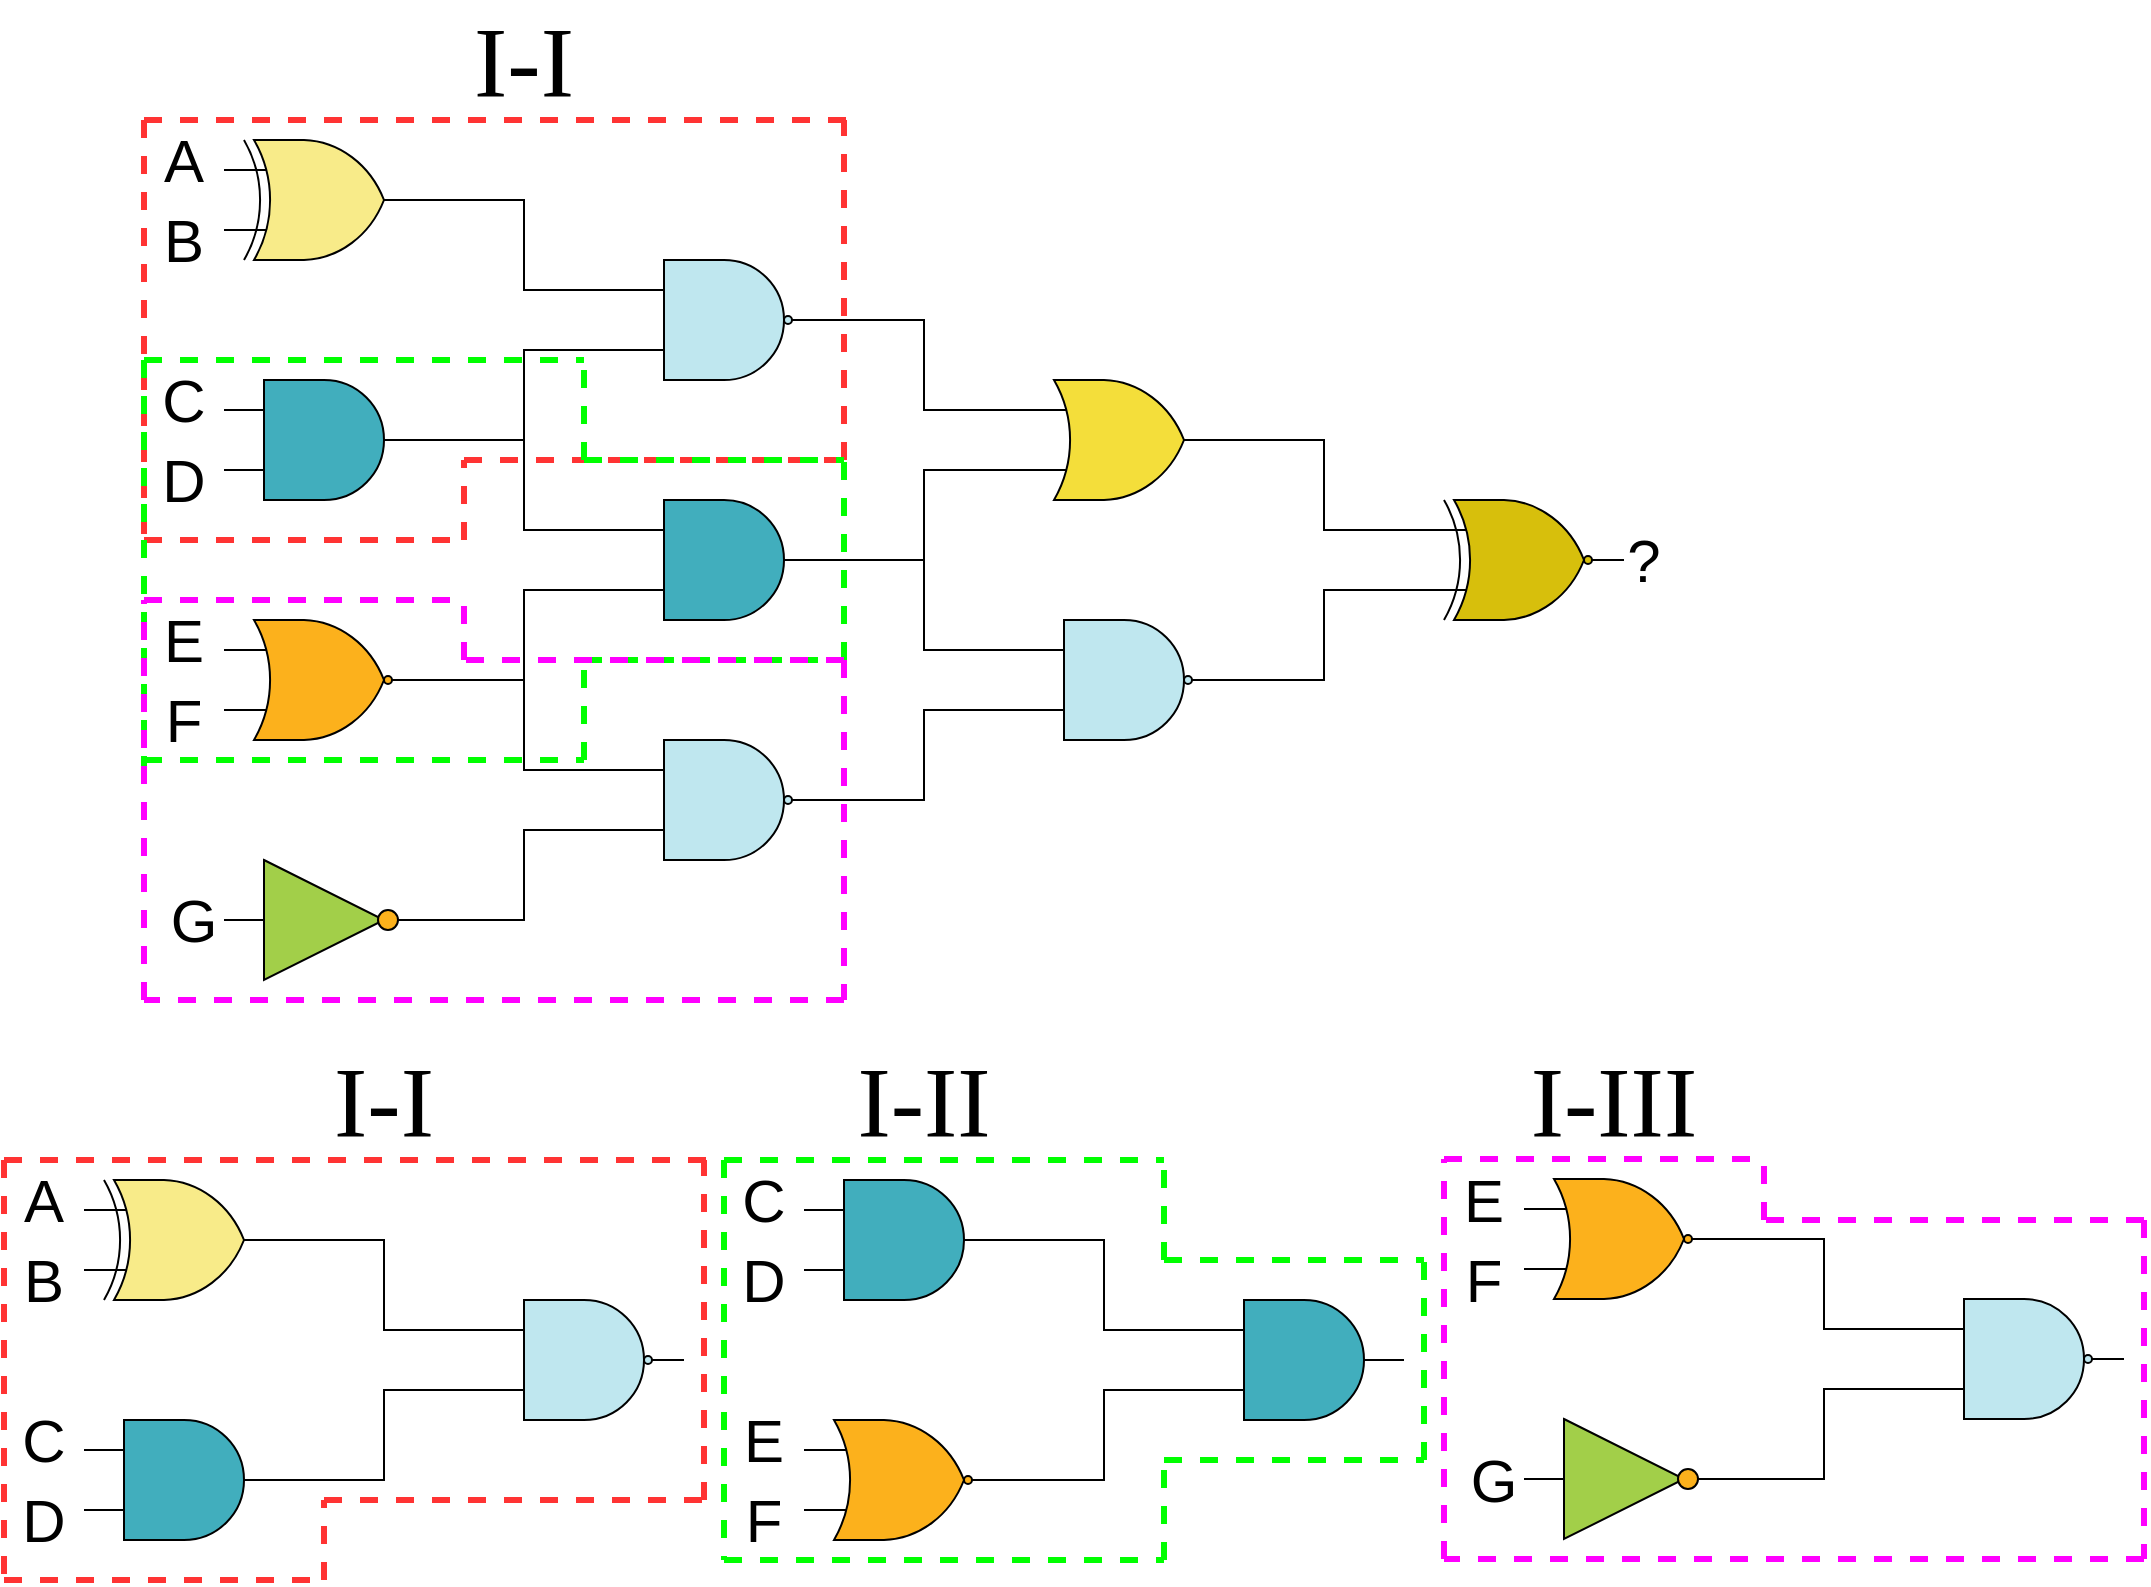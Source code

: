 <mxfile version="13.5.1" type="device"><diagram id="BAObNYN-m-Pum6dmhWTt" name="Page-1"><mxGraphModel dx="1024" dy="592" grid="1" gridSize="10" guides="1" tooltips="1" connect="1" arrows="1" fold="1" page="1" pageScale="1" pageWidth="1100" pageHeight="850" math="0" shadow="0"><root><mxCell id="0"/><mxCell id="1" parent="0"/><mxCell id="Qgq98GbJIRjpeRCqiiZQ-24" style="edgeStyle=orthogonalEdgeStyle;rounded=0;orthogonalLoop=1;jettySize=auto;html=1;exitX=1;exitY=0.5;exitDx=0;exitDy=0;exitPerimeter=0;entryX=0;entryY=0.25;entryDx=0;entryDy=0;entryPerimeter=0;endArrow=none;endFill=0;elbow=vertical;" edge="1" parent="1" source="Qgq98GbJIRjpeRCqiiZQ-1" target="Qgq98GbJIRjpeRCqiiZQ-8"><mxGeometry relative="1" as="geometry"/></mxCell><mxCell id="Qgq98GbJIRjpeRCqiiZQ-1" value="" style="verticalLabelPosition=bottom;shadow=0;dashed=0;align=center;html=1;verticalAlign=top;shape=mxgraph.electrical.logic_gates.logic_gate;operation=xor;fillColor=#F8EB89;" vertex="1" parent="1"><mxGeometry x="120" y="80" width="100" height="60" as="geometry"/></mxCell><mxCell id="Qgq98GbJIRjpeRCqiiZQ-2" value="" style="verticalLabelPosition=bottom;shadow=0;dashed=0;align=center;html=1;verticalAlign=top;shape=mxgraph.electrical.logic_gates.logic_gate;operation=and;fillColor=#41AEBD;" vertex="1" parent="1"><mxGeometry x="120" y="200" width="100" height="60" as="geometry"/></mxCell><mxCell id="Qgq98GbJIRjpeRCqiiZQ-4" value="" style="verticalLabelPosition=bottom;shadow=0;dashed=0;align=center;html=1;verticalAlign=top;shape=mxgraph.electrical.logic_gates.logic_gate;operation=or;negating=1;fillColor=#FCB11C;" vertex="1" parent="1"><mxGeometry x="120" y="320" width="100" height="60" as="geometry"/></mxCell><mxCell id="Qgq98GbJIRjpeRCqiiZQ-22" style="edgeStyle=orthogonalEdgeStyle;rounded=0;orthogonalLoop=1;jettySize=auto;html=1;exitX=0;exitY=0.5;exitDx=0;exitDy=0;entryX=1;entryY=0.5;entryDx=0;entryDy=0;endArrow=none;endFill=0;" edge="1" parent="1" source="Qgq98GbJIRjpeRCqiiZQ-5" target="Qgq98GbJIRjpeRCqiiZQ-20"><mxGeometry relative="1" as="geometry"/></mxCell><mxCell id="Qgq98GbJIRjpeRCqiiZQ-5" value="" style="triangle;whiteSpace=wrap;html=1;fillColor=#A2CF49;" vertex="1" parent="1"><mxGeometry x="140" y="440" width="60" height="60" as="geometry"/></mxCell><mxCell id="Qgq98GbJIRjpeRCqiiZQ-30" style="edgeStyle=orthogonalEdgeStyle;rounded=0;orthogonalLoop=1;jettySize=auto;html=1;exitX=1;exitY=0.5;exitDx=0;exitDy=0;entryX=0;entryY=0.75;entryDx=0;entryDy=0;entryPerimeter=0;endArrow=none;endFill=0;" edge="1" parent="1" source="Qgq98GbJIRjpeRCqiiZQ-6" target="Qgq98GbJIRjpeRCqiiZQ-7"><mxGeometry relative="1" as="geometry"><Array as="points"><mxPoint x="270" y="470"/><mxPoint x="270" y="425"/></Array></mxGeometry></mxCell><mxCell id="Qgq98GbJIRjpeRCqiiZQ-6" value="" style="ellipse;whiteSpace=wrap;html=1;aspect=fixed;fillColor=#FCB11C;" vertex="1" parent="1"><mxGeometry x="197" y="465" width="10" height="10" as="geometry"/></mxCell><mxCell id="Qgq98GbJIRjpeRCqiiZQ-29" style="edgeStyle=orthogonalEdgeStyle;rounded=0;orthogonalLoop=1;jettySize=auto;html=1;exitX=0;exitY=0.25;exitDx=0;exitDy=0;exitPerimeter=0;entryX=1;entryY=0.5;entryDx=0;entryDy=0;entryPerimeter=0;endArrow=none;endFill=0;" edge="1" parent="1" source="Qgq98GbJIRjpeRCqiiZQ-7" target="Qgq98GbJIRjpeRCqiiZQ-4"><mxGeometry relative="1" as="geometry"/></mxCell><mxCell id="Qgq98GbJIRjpeRCqiiZQ-7" value="" style="verticalLabelPosition=bottom;shadow=0;dashed=0;align=center;html=1;verticalAlign=top;shape=mxgraph.electrical.logic_gates.logic_gate;operation=and;negating=1;fillColor=#BFE7EF;" vertex="1" parent="1"><mxGeometry x="320" y="380" width="100" height="60" as="geometry"/></mxCell><mxCell id="Qgq98GbJIRjpeRCqiiZQ-25" style="edgeStyle=orthogonalEdgeStyle;rounded=0;orthogonalLoop=1;jettySize=auto;html=1;exitX=0;exitY=0.75;exitDx=0;exitDy=0;exitPerimeter=0;entryX=1;entryY=0.5;entryDx=0;entryDy=0;entryPerimeter=0;endArrow=none;endFill=0;" edge="1" parent="1" source="Qgq98GbJIRjpeRCqiiZQ-8" target="Qgq98GbJIRjpeRCqiiZQ-2"><mxGeometry relative="1" as="geometry"/></mxCell><mxCell id="Qgq98GbJIRjpeRCqiiZQ-31" style="edgeStyle=orthogonalEdgeStyle;rounded=0;orthogonalLoop=1;jettySize=auto;html=1;exitX=1;exitY=0.5;exitDx=0;exitDy=0;exitPerimeter=0;entryX=0;entryY=0.25;entryDx=0;entryDy=0;entryPerimeter=0;endArrow=none;endFill=0;" edge="1" parent="1" source="Qgq98GbJIRjpeRCqiiZQ-8" target="Qgq98GbJIRjpeRCqiiZQ-10"><mxGeometry relative="1" as="geometry"/></mxCell><mxCell id="Qgq98GbJIRjpeRCqiiZQ-8" value="" style="verticalLabelPosition=bottom;shadow=0;dashed=0;align=center;html=1;verticalAlign=top;shape=mxgraph.electrical.logic_gates.logic_gate;operation=and;negating=1;fillColor=#BFE7EF;" vertex="1" parent="1"><mxGeometry x="320" y="140" width="100" height="60" as="geometry"/></mxCell><mxCell id="Qgq98GbJIRjpeRCqiiZQ-26" style="edgeStyle=orthogonalEdgeStyle;rounded=0;orthogonalLoop=1;jettySize=auto;html=1;exitX=0;exitY=0.25;exitDx=0;exitDy=0;exitPerimeter=0;entryX=1;entryY=0.5;entryDx=0;entryDy=0;entryPerimeter=0;endArrow=none;endFill=0;" edge="1" parent="1" source="Qgq98GbJIRjpeRCqiiZQ-9" target="Qgq98GbJIRjpeRCqiiZQ-2"><mxGeometry relative="1" as="geometry"/></mxCell><mxCell id="Qgq98GbJIRjpeRCqiiZQ-27" style="edgeStyle=orthogonalEdgeStyle;rounded=0;orthogonalLoop=1;jettySize=auto;html=1;exitX=0;exitY=0.75;exitDx=0;exitDy=0;exitPerimeter=0;entryX=1;entryY=0.5;entryDx=0;entryDy=0;entryPerimeter=0;endArrow=none;endFill=0;" edge="1" parent="1" source="Qgq98GbJIRjpeRCqiiZQ-9" target="Qgq98GbJIRjpeRCqiiZQ-4"><mxGeometry relative="1" as="geometry"/></mxCell><mxCell id="Qgq98GbJIRjpeRCqiiZQ-32" style="edgeStyle=orthogonalEdgeStyle;rounded=0;orthogonalLoop=1;jettySize=auto;html=1;exitX=1;exitY=0.5;exitDx=0;exitDy=0;exitPerimeter=0;entryX=0;entryY=0.75;entryDx=0;entryDy=0;entryPerimeter=0;endArrow=none;endFill=0;" edge="1" parent="1" source="Qgq98GbJIRjpeRCqiiZQ-9" target="Qgq98GbJIRjpeRCqiiZQ-10"><mxGeometry relative="1" as="geometry"/></mxCell><mxCell id="Qgq98GbJIRjpeRCqiiZQ-9" value="" style="verticalLabelPosition=bottom;shadow=0;dashed=0;align=center;html=1;verticalAlign=top;shape=mxgraph.electrical.logic_gates.logic_gate;operation=and;fillColor=#41AEBD;" vertex="1" parent="1"><mxGeometry x="320" y="260" width="100" height="60" as="geometry"/></mxCell><mxCell id="Qgq98GbJIRjpeRCqiiZQ-35" style="edgeStyle=orthogonalEdgeStyle;rounded=0;orthogonalLoop=1;jettySize=auto;html=1;exitX=1;exitY=0.5;exitDx=0;exitDy=0;exitPerimeter=0;entryX=0;entryY=0.25;entryDx=0;entryDy=0;entryPerimeter=0;endArrow=none;endFill=0;" edge="1" parent="1" source="Qgq98GbJIRjpeRCqiiZQ-10" target="Qgq98GbJIRjpeRCqiiZQ-11"><mxGeometry relative="1" as="geometry"/></mxCell><mxCell id="Qgq98GbJIRjpeRCqiiZQ-10" value="" style="verticalLabelPosition=bottom;shadow=0;dashed=0;align=center;html=1;verticalAlign=top;shape=mxgraph.electrical.logic_gates.logic_gate;operation=or;fillColor=#F4DE3A;" vertex="1" parent="1"><mxGeometry x="520" y="200" width="100" height="60" as="geometry"/></mxCell><mxCell id="Qgq98GbJIRjpeRCqiiZQ-36" style="edgeStyle=orthogonalEdgeStyle;rounded=0;orthogonalLoop=1;jettySize=auto;html=1;exitX=0;exitY=0.75;exitDx=0;exitDy=0;exitPerimeter=0;entryX=1;entryY=0.5;entryDx=0;entryDy=0;entryPerimeter=0;endArrow=none;endFill=0;" edge="1" parent="1" source="Qgq98GbJIRjpeRCqiiZQ-11" target="Qgq98GbJIRjpeRCqiiZQ-12"><mxGeometry relative="1" as="geometry"/></mxCell><mxCell id="Qgq98GbJIRjpeRCqiiZQ-11" value="" style="verticalLabelPosition=bottom;shadow=0;dashed=0;align=center;html=1;verticalAlign=top;shape=mxgraph.electrical.logic_gates.logic_gate;operation=xor;negating=1;fillColor=#D7BF0C;" vertex="1" parent="1"><mxGeometry x="720" y="260" width="100" height="60" as="geometry"/></mxCell><mxCell id="Qgq98GbJIRjpeRCqiiZQ-33" style="edgeStyle=orthogonalEdgeStyle;rounded=0;orthogonalLoop=1;jettySize=auto;html=1;exitX=0;exitY=0.25;exitDx=0;exitDy=0;exitPerimeter=0;entryX=1;entryY=0.5;entryDx=0;entryDy=0;entryPerimeter=0;endArrow=none;endFill=0;" edge="1" parent="1" source="Qgq98GbJIRjpeRCqiiZQ-12" target="Qgq98GbJIRjpeRCqiiZQ-9"><mxGeometry relative="1" as="geometry"/></mxCell><mxCell id="Qgq98GbJIRjpeRCqiiZQ-34" style="edgeStyle=orthogonalEdgeStyle;rounded=0;orthogonalLoop=1;jettySize=auto;html=1;exitX=0;exitY=0.75;exitDx=0;exitDy=0;exitPerimeter=0;entryX=1;entryY=0.5;entryDx=0;entryDy=0;entryPerimeter=0;endArrow=none;endFill=0;" edge="1" parent="1" source="Qgq98GbJIRjpeRCqiiZQ-12" target="Qgq98GbJIRjpeRCqiiZQ-7"><mxGeometry relative="1" as="geometry"/></mxCell><mxCell id="Qgq98GbJIRjpeRCqiiZQ-12" value="" style="verticalLabelPosition=bottom;shadow=0;dashed=0;align=center;html=1;verticalAlign=top;shape=mxgraph.electrical.logic_gates.logic_gate;operation=and;negating=1;fillColor=#BFE7EF;" vertex="1" parent="1"><mxGeometry x="520" y="320" width="100" height="60" as="geometry"/></mxCell><mxCell id="Qgq98GbJIRjpeRCqiiZQ-13" value="&lt;font style=&quot;font-size: 30px&quot;&gt;?&lt;/font&gt;" style="text;html=1;strokeColor=none;fillColor=none;align=center;verticalAlign=middle;whiteSpace=wrap;rounded=0;" vertex="1" parent="1"><mxGeometry x="820" y="280" width="20" height="20" as="geometry"/></mxCell><mxCell id="Qgq98GbJIRjpeRCqiiZQ-14" value="&lt;font style=&quot;font-size: 30px&quot;&gt;A&lt;/font&gt;" style="text;html=1;strokeColor=none;fillColor=none;align=center;verticalAlign=middle;whiteSpace=wrap;rounded=0;" vertex="1" parent="1"><mxGeometry x="90" y="80" width="20" height="20" as="geometry"/></mxCell><mxCell id="Qgq98GbJIRjpeRCqiiZQ-15" value="&lt;font style=&quot;font-size: 30px&quot;&gt;B&lt;/font&gt;" style="text;html=1;strokeColor=none;fillColor=none;align=center;verticalAlign=middle;whiteSpace=wrap;rounded=0;" vertex="1" parent="1"><mxGeometry x="90" y="120" width="20" height="20" as="geometry"/></mxCell><mxCell id="Qgq98GbJIRjpeRCqiiZQ-16" value="&lt;font style=&quot;font-size: 30px&quot;&gt;C&lt;/font&gt;" style="text;html=1;strokeColor=none;fillColor=none;align=center;verticalAlign=middle;whiteSpace=wrap;rounded=0;" vertex="1" parent="1"><mxGeometry x="90" y="200" width="20" height="20" as="geometry"/></mxCell><mxCell id="Qgq98GbJIRjpeRCqiiZQ-17" value="&lt;font style=&quot;font-size: 30px&quot;&gt;D&lt;/font&gt;" style="text;html=1;strokeColor=none;fillColor=none;align=center;verticalAlign=middle;whiteSpace=wrap;rounded=0;" vertex="1" parent="1"><mxGeometry x="90" y="240" width="20" height="20" as="geometry"/></mxCell><mxCell id="Qgq98GbJIRjpeRCqiiZQ-18" value="&lt;font style=&quot;font-size: 30px&quot;&gt;E&lt;/font&gt;" style="text;html=1;strokeColor=none;fillColor=none;align=center;verticalAlign=middle;whiteSpace=wrap;rounded=0;" vertex="1" parent="1"><mxGeometry x="90" y="320" width="20" height="20" as="geometry"/></mxCell><mxCell id="Qgq98GbJIRjpeRCqiiZQ-19" value="&lt;font style=&quot;font-size: 30px&quot;&gt;F&lt;/font&gt;" style="text;html=1;strokeColor=none;fillColor=none;align=center;verticalAlign=middle;whiteSpace=wrap;rounded=0;" vertex="1" parent="1"><mxGeometry x="90" y="360" width="20" height="20" as="geometry"/></mxCell><mxCell id="Qgq98GbJIRjpeRCqiiZQ-20" value="&lt;font style=&quot;font-size: 30px&quot;&gt;G&lt;/font&gt;" style="text;html=1;strokeColor=none;fillColor=none;align=center;verticalAlign=middle;whiteSpace=wrap;rounded=0;" vertex="1" parent="1"><mxGeometry x="90" y="460" width="30" height="20" as="geometry"/></mxCell><mxCell id="Qgq98GbJIRjpeRCqiiZQ-38" value="" style="endArrow=none;dashed=1;html=1;strokeWidth=3;strokeColor=#FF3333;" edge="1" parent="1"><mxGeometry width="50" height="50" relative="1" as="geometry"><mxPoint x="80" y="70" as="sourcePoint"/><mxPoint x="440" y="70" as="targetPoint"/></mxGeometry></mxCell><mxCell id="Qgq98GbJIRjpeRCqiiZQ-39" value="" style="endArrow=none;dashed=1;html=1;strokeWidth=3;strokeColor=#FF3333;" edge="1" parent="1"><mxGeometry width="50" height="50" relative="1" as="geometry"><mxPoint x="430" y="240" as="sourcePoint"/><mxPoint x="430" y="70" as="targetPoint"/></mxGeometry></mxCell><mxCell id="Qgq98GbJIRjpeRCqiiZQ-40" value="" style="endArrow=none;dashed=1;html=1;strokeWidth=3;strokeColor=#FF3333;" edge="1" parent="1"><mxGeometry width="50" height="50" relative="1" as="geometry"><mxPoint x="240" y="240" as="sourcePoint"/><mxPoint x="430" y="240" as="targetPoint"/></mxGeometry></mxCell><mxCell id="Qgq98GbJIRjpeRCqiiZQ-41" value="" style="endArrow=none;dashed=1;html=1;strokeWidth=3;strokeColor=#FF3333;" edge="1" parent="1"><mxGeometry width="50" height="50" relative="1" as="geometry"><mxPoint x="240" y="280" as="sourcePoint"/><mxPoint x="240" y="240" as="targetPoint"/></mxGeometry></mxCell><mxCell id="Qgq98GbJIRjpeRCqiiZQ-42" value="" style="endArrow=none;dashed=1;html=1;strokeWidth=3;strokeColor=#FF3333;" edge="1" parent="1"><mxGeometry width="50" height="50" relative="1" as="geometry"><mxPoint x="80" y="280" as="sourcePoint"/><mxPoint x="240" y="280" as="targetPoint"/></mxGeometry></mxCell><mxCell id="Qgq98GbJIRjpeRCqiiZQ-43" value="" style="endArrow=none;dashed=1;html=1;strokeWidth=3;strokeColor=#FF3333;" edge="1" parent="1"><mxGeometry width="50" height="50" relative="1" as="geometry"><mxPoint x="80" y="70" as="sourcePoint"/><mxPoint x="80" y="280" as="targetPoint"/></mxGeometry></mxCell><mxCell id="Qgq98GbJIRjpeRCqiiZQ-44" value="&lt;font style=&quot;font-size: 50px&quot; face=&quot;Times New Roman&quot;&gt;I-I&lt;/font&gt;" style="text;html=1;strokeColor=none;fillColor=none;align=center;verticalAlign=middle;whiteSpace=wrap;rounded=0;dashed=1;" vertex="1" parent="1"><mxGeometry x="230" y="30" width="80" height="20" as="geometry"/></mxCell><mxCell id="Qgq98GbJIRjpeRCqiiZQ-45" value="" style="endArrow=none;dashed=1;html=1;strokeWidth=3;strokeColor=#00FF00;" edge="1" parent="1"><mxGeometry width="50" height="50" relative="1" as="geometry"><mxPoint x="80" y="190" as="sourcePoint"/><mxPoint x="300" y="190" as="targetPoint"/></mxGeometry></mxCell><mxCell id="Qgq98GbJIRjpeRCqiiZQ-46" value="" style="endArrow=none;dashed=1;html=1;strokeWidth=3;strokeColor=#00FF00;" edge="1" parent="1"><mxGeometry width="50" height="50" relative="1" as="geometry"><mxPoint x="300" y="240" as="sourcePoint"/><mxPoint x="300" y="190" as="targetPoint"/></mxGeometry></mxCell><mxCell id="Qgq98GbJIRjpeRCqiiZQ-47" value="" style="endArrow=none;dashed=1;html=1;strokeWidth=3;strokeColor=#00FF00;" edge="1" parent="1"><mxGeometry width="50" height="50" relative="1" as="geometry"><mxPoint x="430" y="340" as="sourcePoint"/><mxPoint x="430" y="240" as="targetPoint"/></mxGeometry></mxCell><mxCell id="Qgq98GbJIRjpeRCqiiZQ-48" value="" style="endArrow=none;dashed=1;html=1;strokeWidth=3;strokeColor=#00FF00;" edge="1" parent="1"><mxGeometry width="50" height="50" relative="1" as="geometry"><mxPoint x="80" y="390" as="sourcePoint"/><mxPoint x="300" y="390" as="targetPoint"/></mxGeometry></mxCell><mxCell id="Qgq98GbJIRjpeRCqiiZQ-49" value="" style="endArrow=none;dashed=1;html=1;strokeWidth=3;strokeColor=#00FF00;" edge="1" parent="1"><mxGeometry width="50" height="50" relative="1" as="geometry"><mxPoint x="80" y="190" as="sourcePoint"/><mxPoint x="80" y="400" as="targetPoint"/></mxGeometry></mxCell><mxCell id="Qgq98GbJIRjpeRCqiiZQ-50" value="" style="endArrow=none;dashed=1;html=1;strokeWidth=3;strokeColor=#00FF00;" edge="1" parent="1"><mxGeometry width="50" height="50" relative="1" as="geometry"><mxPoint x="300" y="390" as="sourcePoint"/><mxPoint x="300" y="340" as="targetPoint"/></mxGeometry></mxCell><mxCell id="Qgq98GbJIRjpeRCqiiZQ-51" value="" style="endArrow=none;dashed=1;html=1;strokeWidth=3;strokeColor=#00FF00;" edge="1" parent="1"><mxGeometry width="50" height="50" relative="1" as="geometry"><mxPoint x="300" y="340" as="sourcePoint"/><mxPoint x="430" y="340" as="targetPoint"/></mxGeometry></mxCell><mxCell id="Qgq98GbJIRjpeRCqiiZQ-52" value="" style="endArrow=none;dashed=1;html=1;strokeWidth=3;strokeColor=#00FF00;" edge="1" parent="1"><mxGeometry width="50" height="50" relative="1" as="geometry"><mxPoint x="300" y="240" as="sourcePoint"/><mxPoint x="430" y="240" as="targetPoint"/></mxGeometry></mxCell><mxCell id="Qgq98GbJIRjpeRCqiiZQ-53" value="" style="endArrow=none;dashed=1;html=1;strokeWidth=3;strokeColor=#FF00FF;" edge="1" parent="1"><mxGeometry width="50" height="50" relative="1" as="geometry"><mxPoint x="80" y="310" as="sourcePoint"/><mxPoint x="240" y="310" as="targetPoint"/></mxGeometry></mxCell><mxCell id="Qgq98GbJIRjpeRCqiiZQ-54" value="" style="endArrow=none;dashed=1;html=1;strokeWidth=3;strokeColor=#FF00FF;" edge="1" parent="1"><mxGeometry width="50" height="50" relative="1" as="geometry"><mxPoint x="240" y="340" as="sourcePoint"/><mxPoint x="240" y="310" as="targetPoint"/></mxGeometry></mxCell><mxCell id="Qgq98GbJIRjpeRCqiiZQ-55" value="" style="endArrow=none;dashed=1;html=1;strokeWidth=3;strokeColor=#FF00FF;" edge="1" parent="1"><mxGeometry width="50" height="50" relative="1" as="geometry"><mxPoint x="430" y="340" as="sourcePoint"/><mxPoint x="240" y="340" as="targetPoint"/></mxGeometry></mxCell><mxCell id="Qgq98GbJIRjpeRCqiiZQ-56" value="" style="endArrow=none;dashed=1;html=1;strokeWidth=3;strokeColor=#FF00FF;" edge="1" parent="1"><mxGeometry width="50" height="50" relative="1" as="geometry"><mxPoint x="430" y="340" as="sourcePoint"/><mxPoint x="430" y="510" as="targetPoint"/></mxGeometry></mxCell><mxCell id="Qgq98GbJIRjpeRCqiiZQ-57" value="" style="endArrow=none;dashed=1;html=1;strokeWidth=3;strokeColor=#FF00FF;" edge="1" parent="1"><mxGeometry width="50" height="50" relative="1" as="geometry"><mxPoint x="430" y="510" as="sourcePoint"/><mxPoint x="80" y="510" as="targetPoint"/></mxGeometry></mxCell><mxCell id="Qgq98GbJIRjpeRCqiiZQ-58" value="" style="endArrow=none;dashed=1;html=1;strokeWidth=3;strokeColor=#FF00FF;" edge="1" parent="1"><mxGeometry width="50" height="50" relative="1" as="geometry"><mxPoint x="80" y="510" as="sourcePoint"/><mxPoint x="80" y="310" as="targetPoint"/></mxGeometry></mxCell><mxCell id="Qgq98GbJIRjpeRCqiiZQ-59" value="" style="verticalLabelPosition=bottom;shadow=0;dashed=0;align=center;html=1;verticalAlign=top;shape=mxgraph.electrical.logic_gates.logic_gate;operation=and;fillColor=#41AEBD;" vertex="1" parent="1"><mxGeometry x="410" y="600" width="100" height="60" as="geometry"/></mxCell><mxCell id="Qgq98GbJIRjpeRCqiiZQ-60" value="" style="verticalLabelPosition=bottom;shadow=0;dashed=0;align=center;html=1;verticalAlign=top;shape=mxgraph.electrical.logic_gates.logic_gate;operation=or;negating=1;fillColor=#FCB11C;" vertex="1" parent="1"><mxGeometry x="410" y="720" width="100" height="60" as="geometry"/></mxCell><mxCell id="Qgq98GbJIRjpeRCqiiZQ-63" style="edgeStyle=orthogonalEdgeStyle;rounded=0;orthogonalLoop=1;jettySize=auto;html=1;exitX=0;exitY=0.25;exitDx=0;exitDy=0;exitPerimeter=0;entryX=1;entryY=0.5;entryDx=0;entryDy=0;entryPerimeter=0;endArrow=none;endFill=0;" edge="1" parent="1" source="Qgq98GbJIRjpeRCqiiZQ-65" target="Qgq98GbJIRjpeRCqiiZQ-59"><mxGeometry relative="1" as="geometry"/></mxCell><mxCell id="Qgq98GbJIRjpeRCqiiZQ-64" style="edgeStyle=orthogonalEdgeStyle;rounded=0;orthogonalLoop=1;jettySize=auto;html=1;exitX=0;exitY=0.75;exitDx=0;exitDy=0;exitPerimeter=0;entryX=1;entryY=0.5;entryDx=0;entryDy=0;entryPerimeter=0;endArrow=none;endFill=0;" edge="1" parent="1" source="Qgq98GbJIRjpeRCqiiZQ-65" target="Qgq98GbJIRjpeRCqiiZQ-60"><mxGeometry relative="1" as="geometry"/></mxCell><mxCell id="Qgq98GbJIRjpeRCqiiZQ-65" value="" style="verticalLabelPosition=bottom;shadow=0;dashed=0;align=center;html=1;verticalAlign=top;shape=mxgraph.electrical.logic_gates.logic_gate;operation=and;fillColor=#41AEBD;" vertex="1" parent="1"><mxGeometry x="610" y="660" width="100" height="60" as="geometry"/></mxCell><mxCell id="Qgq98GbJIRjpeRCqiiZQ-66" value="&lt;font style=&quot;font-size: 30px&quot;&gt;C&lt;/font&gt;" style="text;html=1;strokeColor=none;fillColor=none;align=center;verticalAlign=middle;whiteSpace=wrap;rounded=0;" vertex="1" parent="1"><mxGeometry x="380" y="600" width="20" height="20" as="geometry"/></mxCell><mxCell id="Qgq98GbJIRjpeRCqiiZQ-67" value="&lt;font style=&quot;font-size: 30px&quot;&gt;D&lt;/font&gt;" style="text;html=1;strokeColor=none;fillColor=none;align=center;verticalAlign=middle;whiteSpace=wrap;rounded=0;" vertex="1" parent="1"><mxGeometry x="380" y="640" width="20" height="20" as="geometry"/></mxCell><mxCell id="Qgq98GbJIRjpeRCqiiZQ-68" value="&lt;font style=&quot;font-size: 30px&quot;&gt;E&lt;/font&gt;" style="text;html=1;strokeColor=none;fillColor=none;align=center;verticalAlign=middle;whiteSpace=wrap;rounded=0;" vertex="1" parent="1"><mxGeometry x="380" y="720" width="20" height="20" as="geometry"/></mxCell><mxCell id="Qgq98GbJIRjpeRCqiiZQ-69" value="&lt;font style=&quot;font-size: 30px&quot;&gt;F&lt;/font&gt;" style="text;html=1;strokeColor=none;fillColor=none;align=center;verticalAlign=middle;whiteSpace=wrap;rounded=0;" vertex="1" parent="1"><mxGeometry x="380" y="760" width="20" height="20" as="geometry"/></mxCell><mxCell id="Qgq98GbJIRjpeRCqiiZQ-73" value="" style="endArrow=none;dashed=1;html=1;strokeWidth=3;strokeColor=#00FF00;" edge="1" parent="1"><mxGeometry width="50" height="50" relative="1" as="geometry"><mxPoint x="370" y="590" as="sourcePoint"/><mxPoint x="590" y="590" as="targetPoint"/></mxGeometry></mxCell><mxCell id="Qgq98GbJIRjpeRCqiiZQ-74" value="" style="endArrow=none;dashed=1;html=1;strokeWidth=3;strokeColor=#00FF00;" edge="1" parent="1"><mxGeometry width="50" height="50" relative="1" as="geometry"><mxPoint x="590" y="640" as="sourcePoint"/><mxPoint x="590" y="590" as="targetPoint"/></mxGeometry></mxCell><mxCell id="Qgq98GbJIRjpeRCqiiZQ-75" value="" style="endArrow=none;dashed=1;html=1;strokeWidth=3;strokeColor=#00FF00;" edge="1" parent="1"><mxGeometry width="50" height="50" relative="1" as="geometry"><mxPoint x="720" y="740" as="sourcePoint"/><mxPoint x="720" y="640" as="targetPoint"/></mxGeometry></mxCell><mxCell id="Qgq98GbJIRjpeRCqiiZQ-76" value="" style="endArrow=none;dashed=1;html=1;strokeWidth=3;strokeColor=#00FF00;" edge="1" parent="1"><mxGeometry width="50" height="50" relative="1" as="geometry"><mxPoint x="370" y="790" as="sourcePoint"/><mxPoint x="590" y="790" as="targetPoint"/></mxGeometry></mxCell><mxCell id="Qgq98GbJIRjpeRCqiiZQ-77" value="" style="endArrow=none;dashed=1;html=1;strokeWidth=3;strokeColor=#00FF00;" edge="1" parent="1"><mxGeometry width="50" height="50" relative="1" as="geometry"><mxPoint x="370" y="590" as="sourcePoint"/><mxPoint x="370" y="790" as="targetPoint"/></mxGeometry></mxCell><mxCell id="Qgq98GbJIRjpeRCqiiZQ-78" value="" style="endArrow=none;dashed=1;html=1;strokeWidth=3;strokeColor=#00FF00;" edge="1" parent="1"><mxGeometry width="50" height="50" relative="1" as="geometry"><mxPoint x="590" y="790" as="sourcePoint"/><mxPoint x="590" y="740" as="targetPoint"/></mxGeometry></mxCell><mxCell id="Qgq98GbJIRjpeRCqiiZQ-79" value="" style="endArrow=none;dashed=1;html=1;strokeWidth=3;strokeColor=#00FF00;" edge="1" parent="1"><mxGeometry width="50" height="50" relative="1" as="geometry"><mxPoint x="590" y="740" as="sourcePoint"/><mxPoint x="720" y="740" as="targetPoint"/></mxGeometry></mxCell><mxCell id="Qgq98GbJIRjpeRCqiiZQ-80" value="" style="endArrow=none;dashed=1;html=1;strokeWidth=3;strokeColor=#00FF00;" edge="1" parent="1"><mxGeometry width="50" height="50" relative="1" as="geometry"><mxPoint x="590" y="640" as="sourcePoint"/><mxPoint x="720" y="640" as="targetPoint"/></mxGeometry></mxCell><mxCell id="Qgq98GbJIRjpeRCqiiZQ-84" value="&lt;font style=&quot;font-size: 50px&quot; face=&quot;Times New Roman&quot;&gt;I-II&lt;/font&gt;" style="text;html=1;strokeColor=none;fillColor=none;align=center;verticalAlign=middle;whiteSpace=wrap;rounded=0;dashed=1;" vertex="1" parent="1"><mxGeometry x="430" y="550" width="80" height="20" as="geometry"/></mxCell><mxCell id="Qgq98GbJIRjpeRCqiiZQ-85" style="edgeStyle=orthogonalEdgeStyle;rounded=0;orthogonalLoop=1;jettySize=auto;html=1;exitX=1;exitY=0.5;exitDx=0;exitDy=0;exitPerimeter=0;entryX=0;entryY=0.25;entryDx=0;entryDy=0;entryPerimeter=0;endArrow=none;endFill=0;elbow=vertical;" edge="1" parent="1" source="Qgq98GbJIRjpeRCqiiZQ-86" target="Qgq98GbJIRjpeRCqiiZQ-89"><mxGeometry relative="1" as="geometry"/></mxCell><mxCell id="Qgq98GbJIRjpeRCqiiZQ-86" value="" style="verticalLabelPosition=bottom;shadow=0;dashed=0;align=center;html=1;verticalAlign=top;shape=mxgraph.electrical.logic_gates.logic_gate;operation=xor;fillColor=#F8EB89;" vertex="1" parent="1"><mxGeometry x="50" y="600" width="100" height="60" as="geometry"/></mxCell><mxCell id="Qgq98GbJIRjpeRCqiiZQ-87" value="" style="verticalLabelPosition=bottom;shadow=0;dashed=0;align=center;html=1;verticalAlign=top;shape=mxgraph.electrical.logic_gates.logic_gate;operation=and;fillColor=#41AEBD;" vertex="1" parent="1"><mxGeometry x="50" y="720" width="100" height="60" as="geometry"/></mxCell><mxCell id="Qgq98GbJIRjpeRCqiiZQ-88" style="edgeStyle=orthogonalEdgeStyle;rounded=0;orthogonalLoop=1;jettySize=auto;html=1;exitX=0;exitY=0.75;exitDx=0;exitDy=0;exitPerimeter=0;entryX=1;entryY=0.5;entryDx=0;entryDy=0;entryPerimeter=0;endArrow=none;endFill=0;" edge="1" parent="1" source="Qgq98GbJIRjpeRCqiiZQ-89" target="Qgq98GbJIRjpeRCqiiZQ-87"><mxGeometry relative="1" as="geometry"/></mxCell><mxCell id="Qgq98GbJIRjpeRCqiiZQ-89" value="" style="verticalLabelPosition=bottom;shadow=0;dashed=0;align=center;html=1;verticalAlign=top;shape=mxgraph.electrical.logic_gates.logic_gate;operation=and;negating=1;fillColor=#BFE7EF;" vertex="1" parent="1"><mxGeometry x="250" y="660" width="100" height="60" as="geometry"/></mxCell><mxCell id="Qgq98GbJIRjpeRCqiiZQ-91" value="&lt;font style=&quot;font-size: 30px&quot;&gt;A&lt;/font&gt;" style="text;html=1;strokeColor=none;fillColor=none;align=center;verticalAlign=middle;whiteSpace=wrap;rounded=0;" vertex="1" parent="1"><mxGeometry x="20" y="600" width="20" height="20" as="geometry"/></mxCell><mxCell id="Qgq98GbJIRjpeRCqiiZQ-92" value="&lt;font style=&quot;font-size: 30px&quot;&gt;B&lt;/font&gt;" style="text;html=1;strokeColor=none;fillColor=none;align=center;verticalAlign=middle;whiteSpace=wrap;rounded=0;" vertex="1" parent="1"><mxGeometry x="20" y="640" width="20" height="20" as="geometry"/></mxCell><mxCell id="Qgq98GbJIRjpeRCqiiZQ-93" value="&lt;font style=&quot;font-size: 30px&quot;&gt;C&lt;/font&gt;" style="text;html=1;strokeColor=none;fillColor=none;align=center;verticalAlign=middle;whiteSpace=wrap;rounded=0;" vertex="1" parent="1"><mxGeometry x="20" y="720" width="20" height="20" as="geometry"/></mxCell><mxCell id="Qgq98GbJIRjpeRCqiiZQ-94" value="&lt;font style=&quot;font-size: 30px&quot;&gt;D&lt;/font&gt;" style="text;html=1;strokeColor=none;fillColor=none;align=center;verticalAlign=middle;whiteSpace=wrap;rounded=0;" vertex="1" parent="1"><mxGeometry x="20" y="760" width="20" height="20" as="geometry"/></mxCell><mxCell id="Qgq98GbJIRjpeRCqiiZQ-95" value="" style="endArrow=none;dashed=1;html=1;strokeWidth=3;strokeColor=#FF3333;" edge="1" parent="1"><mxGeometry width="50" height="50" relative="1" as="geometry"><mxPoint x="10" y="590" as="sourcePoint"/><mxPoint x="370" y="590" as="targetPoint"/></mxGeometry></mxCell><mxCell id="Qgq98GbJIRjpeRCqiiZQ-96" value="" style="endArrow=none;dashed=1;html=1;strokeWidth=3;strokeColor=#FF3333;" edge="1" parent="1"><mxGeometry width="50" height="50" relative="1" as="geometry"><mxPoint x="360" y="760" as="sourcePoint"/><mxPoint x="360" y="590" as="targetPoint"/></mxGeometry></mxCell><mxCell id="Qgq98GbJIRjpeRCqiiZQ-97" value="" style="endArrow=none;dashed=1;html=1;strokeWidth=3;strokeColor=#FF3333;" edge="1" parent="1"><mxGeometry width="50" height="50" relative="1" as="geometry"><mxPoint x="170" y="760" as="sourcePoint"/><mxPoint x="360" y="760" as="targetPoint"/></mxGeometry></mxCell><mxCell id="Qgq98GbJIRjpeRCqiiZQ-98" value="" style="endArrow=none;dashed=1;html=1;strokeWidth=3;strokeColor=#FF3333;" edge="1" parent="1"><mxGeometry width="50" height="50" relative="1" as="geometry"><mxPoint x="170" y="800" as="sourcePoint"/><mxPoint x="170" y="760" as="targetPoint"/></mxGeometry></mxCell><mxCell id="Qgq98GbJIRjpeRCqiiZQ-99" value="" style="endArrow=none;dashed=1;html=1;strokeWidth=3;strokeColor=#FF3333;" edge="1" parent="1"><mxGeometry width="50" height="50" relative="1" as="geometry"><mxPoint x="10" y="800" as="sourcePoint"/><mxPoint x="170" y="800" as="targetPoint"/></mxGeometry></mxCell><mxCell id="Qgq98GbJIRjpeRCqiiZQ-100" value="" style="endArrow=none;dashed=1;html=1;strokeWidth=3;strokeColor=#FF3333;" edge="1" parent="1"><mxGeometry width="50" height="50" relative="1" as="geometry"><mxPoint x="10" y="590" as="sourcePoint"/><mxPoint x="10" y="800" as="targetPoint"/></mxGeometry></mxCell><mxCell id="Qgq98GbJIRjpeRCqiiZQ-101" value="&lt;font style=&quot;font-size: 50px&quot; face=&quot;Times New Roman&quot;&gt;I-I&lt;/font&gt;" style="text;html=1;strokeColor=none;fillColor=none;align=center;verticalAlign=middle;whiteSpace=wrap;rounded=0;dashed=1;" vertex="1" parent="1"><mxGeometry x="160" y="550" width="80" height="20" as="geometry"/></mxCell><mxCell id="Qgq98GbJIRjpeRCqiiZQ-105" value="" style="verticalLabelPosition=bottom;shadow=0;dashed=0;align=center;html=1;verticalAlign=top;shape=mxgraph.electrical.logic_gates.logic_gate;operation=or;negating=1;fillColor=#FCB11C;" vertex="1" parent="1"><mxGeometry x="770" y="599.5" width="100" height="60" as="geometry"/></mxCell><mxCell id="Qgq98GbJIRjpeRCqiiZQ-106" style="edgeStyle=orthogonalEdgeStyle;rounded=0;orthogonalLoop=1;jettySize=auto;html=1;exitX=0;exitY=0.5;exitDx=0;exitDy=0;entryX=1;entryY=0.5;entryDx=0;entryDy=0;endArrow=none;endFill=0;" edge="1" parent="1" source="Qgq98GbJIRjpeRCqiiZQ-107" target="Qgq98GbJIRjpeRCqiiZQ-115"><mxGeometry relative="1" as="geometry"/></mxCell><mxCell id="Qgq98GbJIRjpeRCqiiZQ-107" value="" style="triangle;whiteSpace=wrap;html=1;fillColor=#A2CF49;" vertex="1" parent="1"><mxGeometry x="790" y="719.5" width="60" height="60" as="geometry"/></mxCell><mxCell id="Qgq98GbJIRjpeRCqiiZQ-108" style="edgeStyle=orthogonalEdgeStyle;rounded=0;orthogonalLoop=1;jettySize=auto;html=1;exitX=1;exitY=0.5;exitDx=0;exitDy=0;entryX=0;entryY=0.75;entryDx=0;entryDy=0;entryPerimeter=0;endArrow=none;endFill=0;" edge="1" parent="1" source="Qgq98GbJIRjpeRCqiiZQ-109" target="Qgq98GbJIRjpeRCqiiZQ-111"><mxGeometry relative="1" as="geometry"><Array as="points"><mxPoint x="920" y="749.5"/><mxPoint x="920" y="704.5"/></Array></mxGeometry></mxCell><mxCell id="Qgq98GbJIRjpeRCqiiZQ-109" value="" style="ellipse;whiteSpace=wrap;html=1;aspect=fixed;fillColor=#FCB11C;" vertex="1" parent="1"><mxGeometry x="847" y="744.5" width="10" height="10" as="geometry"/></mxCell><mxCell id="Qgq98GbJIRjpeRCqiiZQ-110" style="edgeStyle=orthogonalEdgeStyle;rounded=0;orthogonalLoop=1;jettySize=auto;html=1;exitX=0;exitY=0.25;exitDx=0;exitDy=0;exitPerimeter=0;entryX=1;entryY=0.5;entryDx=0;entryDy=0;entryPerimeter=0;endArrow=none;endFill=0;" edge="1" parent="1" source="Qgq98GbJIRjpeRCqiiZQ-111" target="Qgq98GbJIRjpeRCqiiZQ-105"><mxGeometry relative="1" as="geometry"/></mxCell><mxCell id="Qgq98GbJIRjpeRCqiiZQ-111" value="" style="verticalLabelPosition=bottom;shadow=0;dashed=0;align=center;html=1;verticalAlign=top;shape=mxgraph.electrical.logic_gates.logic_gate;operation=and;negating=1;fillColor=#BFE7EF;" vertex="1" parent="1"><mxGeometry x="970" y="659.5" width="100" height="60" as="geometry"/></mxCell><mxCell id="Qgq98GbJIRjpeRCqiiZQ-113" value="&lt;font style=&quot;font-size: 30px&quot;&gt;E&lt;/font&gt;" style="text;html=1;strokeColor=none;fillColor=none;align=center;verticalAlign=middle;whiteSpace=wrap;rounded=0;" vertex="1" parent="1"><mxGeometry x="740" y="599.5" width="20" height="20" as="geometry"/></mxCell><mxCell id="Qgq98GbJIRjpeRCqiiZQ-114" value="&lt;font style=&quot;font-size: 30px&quot;&gt;F&lt;/font&gt;" style="text;html=1;strokeColor=none;fillColor=none;align=center;verticalAlign=middle;whiteSpace=wrap;rounded=0;" vertex="1" parent="1"><mxGeometry x="740" y="639.5" width="20" height="20" as="geometry"/></mxCell><mxCell id="Qgq98GbJIRjpeRCqiiZQ-115" value="&lt;font style=&quot;font-size: 30px&quot;&gt;G&lt;/font&gt;" style="text;html=1;strokeColor=none;fillColor=none;align=center;verticalAlign=middle;whiteSpace=wrap;rounded=0;" vertex="1" parent="1"><mxGeometry x="740" y="739.5" width="30" height="20" as="geometry"/></mxCell><mxCell id="Qgq98GbJIRjpeRCqiiZQ-119" value="" style="endArrow=none;dashed=1;html=1;strokeWidth=3;strokeColor=#FF00FF;" edge="1" parent="1"><mxGeometry width="50" height="50" relative="1" as="geometry"><mxPoint x="730" y="589.5" as="sourcePoint"/><mxPoint x="890" y="589.5" as="targetPoint"/></mxGeometry></mxCell><mxCell id="Qgq98GbJIRjpeRCqiiZQ-120" value="" style="endArrow=none;dashed=1;html=1;strokeWidth=3;strokeColor=#FF00FF;" edge="1" parent="1"><mxGeometry width="50" height="50" relative="1" as="geometry"><mxPoint x="890" y="620" as="sourcePoint"/><mxPoint x="890" y="589.5" as="targetPoint"/></mxGeometry></mxCell><mxCell id="Qgq98GbJIRjpeRCqiiZQ-121" value="" style="endArrow=none;dashed=1;html=1;strokeWidth=3;strokeColor=#FF00FF;" edge="1" parent="1"><mxGeometry width="50" height="50" relative="1" as="geometry"><mxPoint x="1080" y="620" as="sourcePoint"/><mxPoint x="890" y="620" as="targetPoint"/></mxGeometry></mxCell><mxCell id="Qgq98GbJIRjpeRCqiiZQ-122" value="" style="endArrow=none;dashed=1;html=1;strokeWidth=3;strokeColor=#FF00FF;" edge="1" parent="1"><mxGeometry width="50" height="50" relative="1" as="geometry"><mxPoint x="1080" y="620" as="sourcePoint"/><mxPoint x="1080" y="789.5" as="targetPoint"/></mxGeometry></mxCell><mxCell id="Qgq98GbJIRjpeRCqiiZQ-123" value="" style="endArrow=none;dashed=1;html=1;strokeWidth=3;strokeColor=#FF00FF;" edge="1" parent="1"><mxGeometry width="50" height="50" relative="1" as="geometry"><mxPoint x="1080" y="789.5" as="sourcePoint"/><mxPoint x="730" y="789.5" as="targetPoint"/></mxGeometry></mxCell><mxCell id="Qgq98GbJIRjpeRCqiiZQ-124" value="" style="endArrow=none;dashed=1;html=1;strokeWidth=3;strokeColor=#FF00FF;" edge="1" parent="1"><mxGeometry width="50" height="50" relative="1" as="geometry"><mxPoint x="730" y="789.5" as="sourcePoint"/><mxPoint x="730" y="589.5" as="targetPoint"/></mxGeometry></mxCell><mxCell id="Qgq98GbJIRjpeRCqiiZQ-126" value="&lt;font style=&quot;font-size: 50px&quot; face=&quot;Times New Roman&quot;&gt;I-III&lt;/font&gt;" style="text;html=1;strokeColor=none;fillColor=none;align=center;verticalAlign=middle;whiteSpace=wrap;rounded=0;dashed=1;" vertex="1" parent="1"><mxGeometry x="770" y="550" width="90" height="20" as="geometry"/></mxCell></root></mxGraphModel></diagram></mxfile>